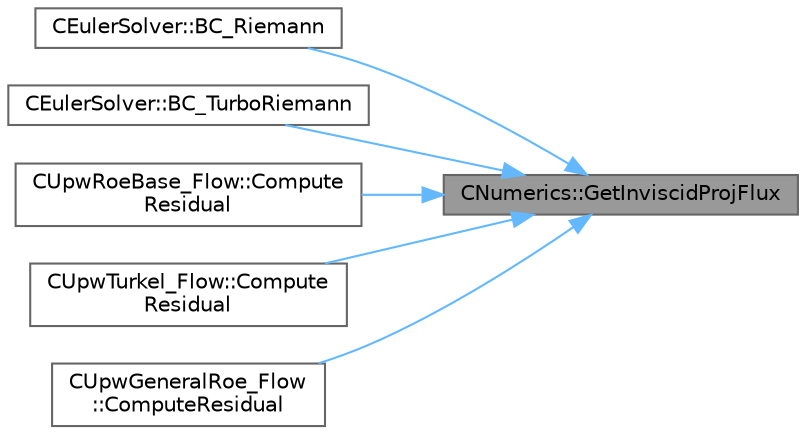 digraph "CNumerics::GetInviscidProjFlux"
{
 // LATEX_PDF_SIZE
  bgcolor="transparent";
  edge [fontname=Helvetica,fontsize=10,labelfontname=Helvetica,labelfontsize=10];
  node [fontname=Helvetica,fontsize=10,shape=box,height=0.2,width=0.4];
  rankdir="RL";
  Node1 [id="Node000001",label="CNumerics::GetInviscidProjFlux",height=0.2,width=0.4,color="gray40", fillcolor="grey60", style="filled", fontcolor="black",tooltip="Compute the projected inviscid flux vector."];
  Node1 -> Node2 [id="edge1_Node000001_Node000002",dir="back",color="steelblue1",style="solid",tooltip=" "];
  Node2 [id="Node000002",label="CEulerSolver::BC_Riemann",height=0.2,width=0.4,color="grey40", fillcolor="white", style="filled",URL="$classCEulerSolver.html#a4ad4a65b3fc5a51b1561436736f7f7ca",tooltip="Impose the boundary condition using characteristic recostruction."];
  Node1 -> Node3 [id="edge2_Node000001_Node000003",dir="back",color="steelblue1",style="solid",tooltip=" "];
  Node3 [id="Node000003",label="CEulerSolver::BC_TurboRiemann",height=0.2,width=0.4,color="grey40", fillcolor="white", style="filled",URL="$classCEulerSolver.html#a8e036f2dff1d945d814c93a74159a3cc",tooltip="Impose the boundary condition using characteristic recostruction."];
  Node1 -> Node4 [id="edge3_Node000001_Node000004",dir="back",color="steelblue1",style="solid",tooltip=" "];
  Node4 [id="Node000004",label="CUpwRoeBase_Flow::Compute\lResidual",height=0.2,width=0.4,color="grey40", fillcolor="white", style="filled",URL="$classCUpwRoeBase__Flow.html#ae828f7505381432012daa1618ff9f030",tooltip="Compute the flux from node i to node j, part common to most Roe schemes."];
  Node1 -> Node5 [id="edge4_Node000001_Node000005",dir="back",color="steelblue1",style="solid",tooltip=" "];
  Node5 [id="Node000005",label="CUpwTurkel_Flow::Compute\lResidual",height=0.2,width=0.4,color="grey40", fillcolor="white", style="filled",URL="$classCUpwTurkel__Flow.html#aeea8b3f88efb753429306fe3c2076af4",tooltip="Compute the Roe's flux between two nodes i and j."];
  Node1 -> Node6 [id="edge5_Node000001_Node000006",dir="back",color="steelblue1",style="solid",tooltip=" "];
  Node6 [id="Node000006",label="CUpwGeneralRoe_Flow\l::ComputeResidual",height=0.2,width=0.4,color="grey40", fillcolor="white", style="filled",URL="$classCUpwGeneralRoe__Flow.html#ae7835fc0d44bb290bef95f1e5ce3d90f",tooltip="Compute the Roe's flux between two nodes i and j."];
}
